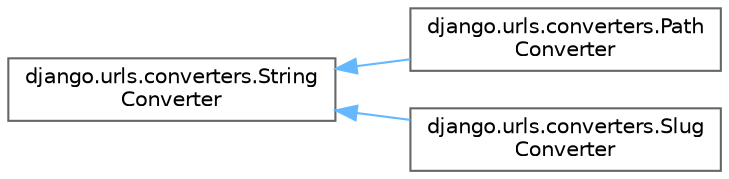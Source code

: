 digraph "Graphical Class Hierarchy"
{
 // LATEX_PDF_SIZE
  bgcolor="transparent";
  edge [fontname=Helvetica,fontsize=10,labelfontname=Helvetica,labelfontsize=10];
  node [fontname=Helvetica,fontsize=10,shape=box,height=0.2,width=0.4];
  rankdir="LR";
  Node0 [id="Node000000",label="django.urls.converters.String\lConverter",height=0.2,width=0.4,color="grey40", fillcolor="white", style="filled",URL="$classdjango_1_1urls_1_1converters_1_1_string_converter.html",tooltip=" "];
  Node0 -> Node1 [id="edge1648_Node000000_Node000001",dir="back",color="steelblue1",style="solid",tooltip=" "];
  Node1 [id="Node000001",label="django.urls.converters.Path\lConverter",height=0.2,width=0.4,color="grey40", fillcolor="white", style="filled",URL="$classdjango_1_1urls_1_1converters_1_1_path_converter.html",tooltip=" "];
  Node0 -> Node2 [id="edge1649_Node000000_Node000002",dir="back",color="steelblue1",style="solid",tooltip=" "];
  Node2 [id="Node000002",label="django.urls.converters.Slug\lConverter",height=0.2,width=0.4,color="grey40", fillcolor="white", style="filled",URL="$classdjango_1_1urls_1_1converters_1_1_slug_converter.html",tooltip=" "];
}
